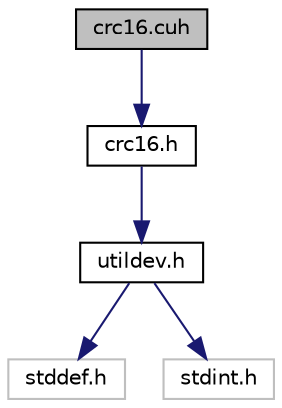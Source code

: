 digraph "crc16.cuh"
{
 // LATEX_PDF_SIZE
  bgcolor="transparent";
  edge [fontname="Helvetica",fontsize="10",labelfontname="Helvetica",labelfontsize="10"];
  node [fontname="Helvetica",fontsize="10",shape=record];
  Node1 [label="crc16.cuh",height=0.2,width=0.4,color="black", fillcolor="grey75", style="filled", fontcolor="black",tooltip="CRC16 CUDA hash function support."];
  Node1 -> Node2 [color="midnightblue",fontsize="10",style="solid",fontname="Helvetica"];
  Node2 [label="crc16.h",height=0.2,width=0.4,color="black",URL="$crc16_8h.html",tooltip="CRC16 hash function support."];
  Node2 -> Node3 [color="midnightblue",fontsize="10",style="solid",fontname="Helvetica"];
  Node3 [label="utildev.h",height=0.2,width=0.4,color="black",URL="$utildev_8h.html",tooltip="Device utilities and includes support."];
  Node3 -> Node4 [color="midnightblue",fontsize="10",style="solid",fontname="Helvetica"];
  Node4 [label="stddef.h",height=0.2,width=0.4,color="grey75",tooltip=" "];
  Node3 -> Node5 [color="midnightblue",fontsize="10",style="solid",fontname="Helvetica"];
  Node5 [label="stdint.h",height=0.2,width=0.4,color="grey75",tooltip=" "];
}

